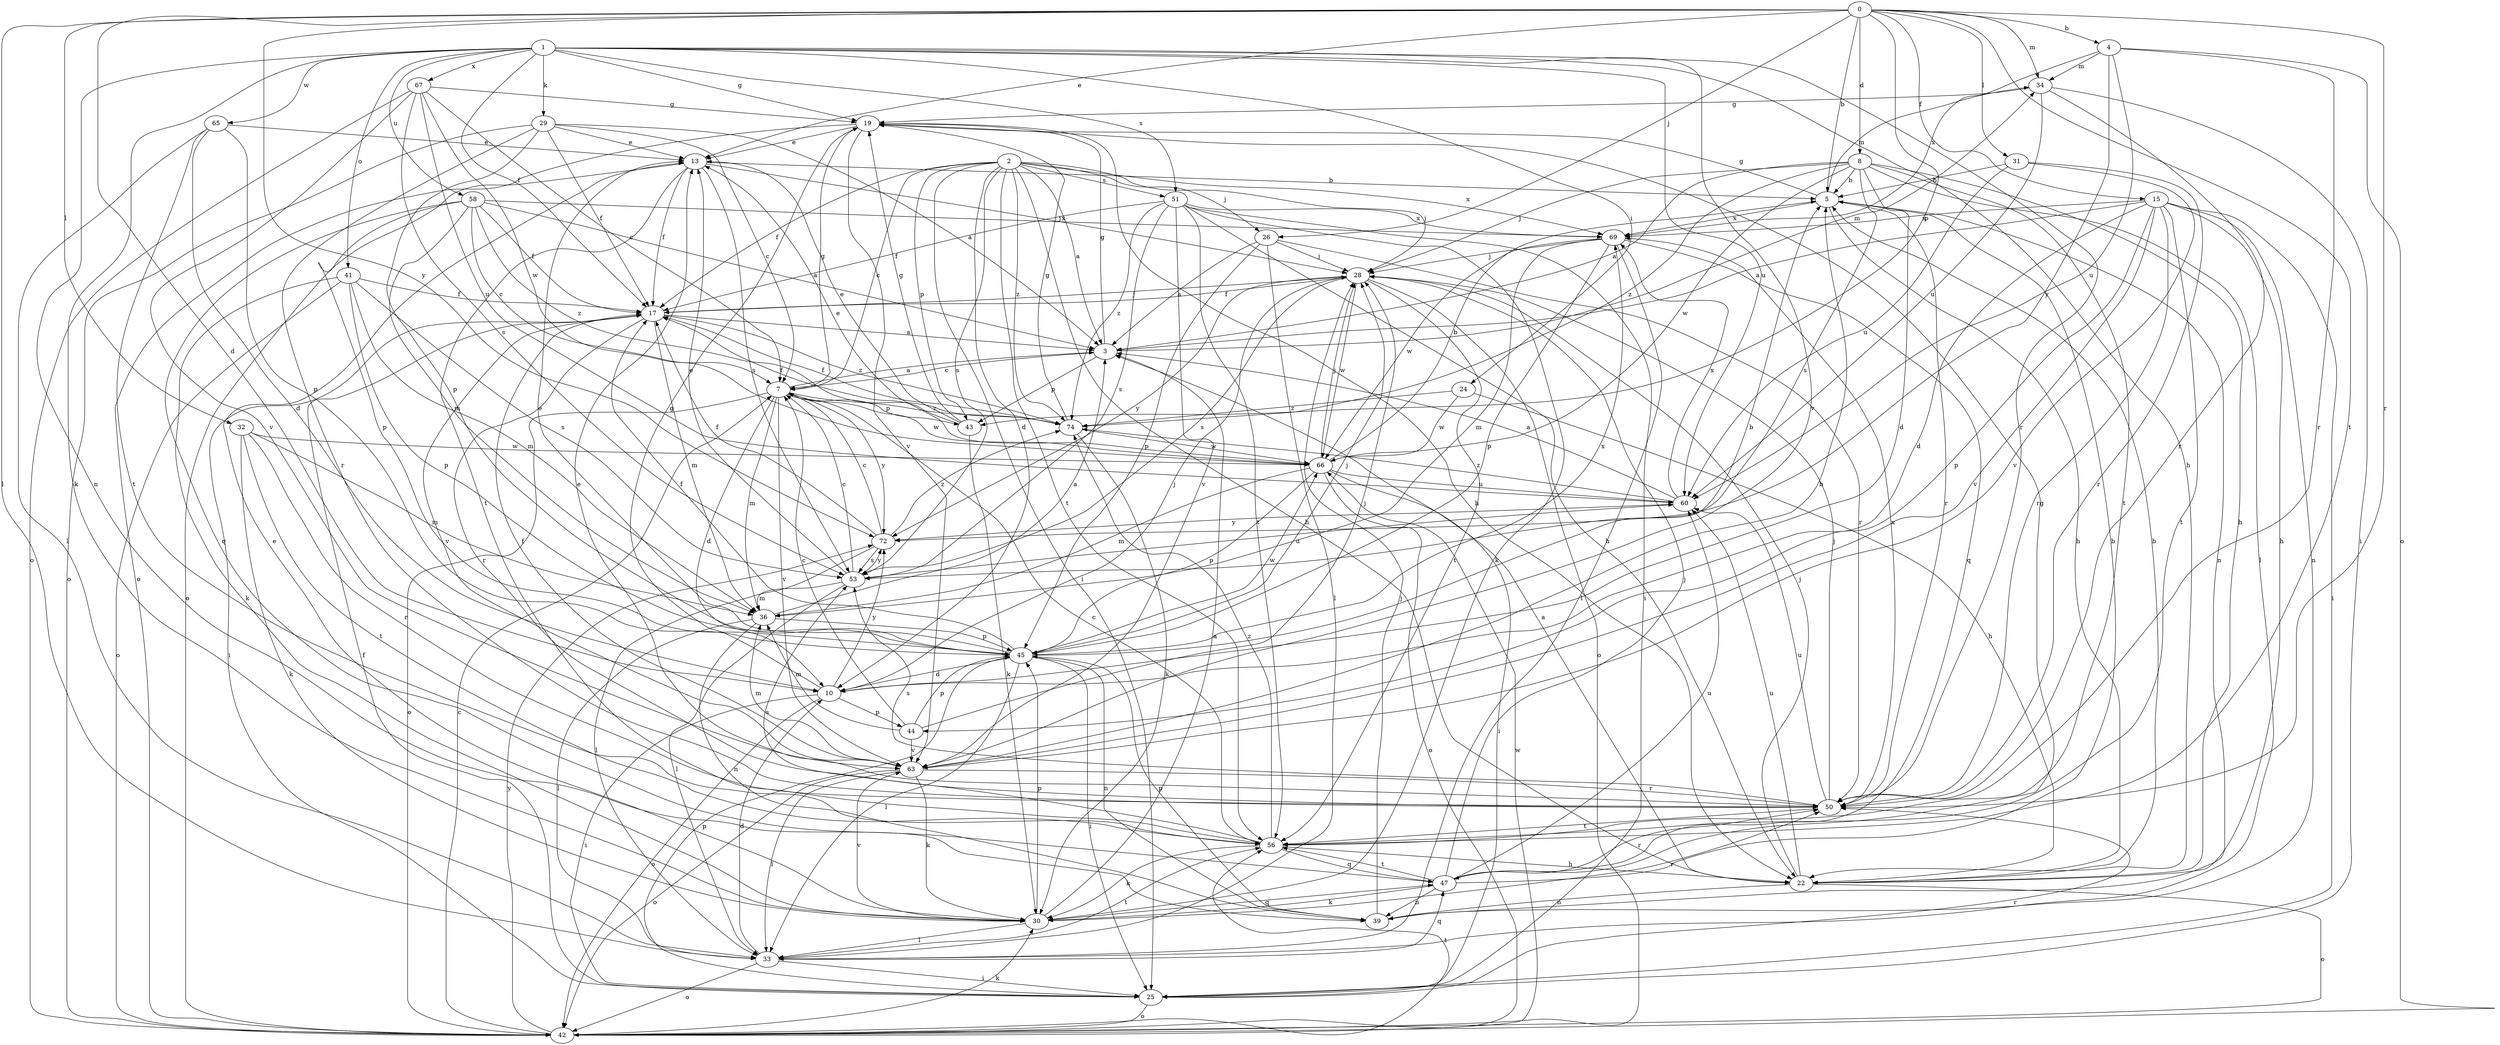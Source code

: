 strict digraph  {
0;
1;
2;
3;
4;
5;
7;
8;
10;
13;
15;
17;
19;
22;
24;
25;
26;
28;
29;
30;
31;
32;
33;
34;
36;
39;
41;
42;
43;
44;
45;
47;
50;
51;
53;
56;
58;
60;
63;
65;
66;
67;
69;
72;
74;
0 -> 4  [label=b];
0 -> 5  [label=b];
0 -> 8  [label=d];
0 -> 10  [label=d];
0 -> 13  [label=e];
0 -> 15  [label=f];
0 -> 26  [label=j];
0 -> 31  [label=l];
0 -> 32  [label=l];
0 -> 33  [label=l];
0 -> 34  [label=m];
0 -> 43  [label=p];
0 -> 50  [label=r];
0 -> 56  [label=t];
0 -> 72  [label=y];
1 -> 17  [label=f];
1 -> 19  [label=g];
1 -> 22  [label=h];
1 -> 24  [label=i];
1 -> 29  [label=k];
1 -> 30  [label=k];
1 -> 39  [label=n];
1 -> 41  [label=o];
1 -> 50  [label=r];
1 -> 51  [label=s];
1 -> 58  [label=u];
1 -> 60  [label=u];
1 -> 63  [label=v];
1 -> 65  [label=w];
1 -> 67  [label=x];
2 -> 3  [label=a];
2 -> 7  [label=c];
2 -> 10  [label=d];
2 -> 17  [label=f];
2 -> 22  [label=h];
2 -> 25  [label=i];
2 -> 26  [label=j];
2 -> 28  [label=j];
2 -> 43  [label=p];
2 -> 51  [label=s];
2 -> 53  [label=s];
2 -> 56  [label=t];
2 -> 69  [label=x];
2 -> 74  [label=z];
3 -> 7  [label=c];
3 -> 19  [label=g];
3 -> 34  [label=m];
3 -> 43  [label=p];
4 -> 34  [label=m];
4 -> 42  [label=o];
4 -> 50  [label=r];
4 -> 60  [label=u];
4 -> 69  [label=x];
4 -> 72  [label=y];
5 -> 19  [label=g];
5 -> 22  [label=h];
5 -> 34  [label=m];
5 -> 39  [label=n];
5 -> 50  [label=r];
5 -> 69  [label=x];
7 -> 3  [label=a];
7 -> 10  [label=d];
7 -> 19  [label=g];
7 -> 36  [label=m];
7 -> 42  [label=o];
7 -> 43  [label=p];
7 -> 63  [label=v];
7 -> 66  [label=w];
7 -> 72  [label=y];
7 -> 74  [label=z];
8 -> 3  [label=a];
8 -> 5  [label=b];
8 -> 10  [label=d];
8 -> 22  [label=h];
8 -> 28  [label=j];
8 -> 33  [label=l];
8 -> 53  [label=s];
8 -> 56  [label=t];
8 -> 66  [label=w];
8 -> 74  [label=z];
10 -> 19  [label=g];
10 -> 25  [label=i];
10 -> 28  [label=j];
10 -> 42  [label=o];
10 -> 44  [label=p];
10 -> 72  [label=y];
13 -> 5  [label=b];
13 -> 17  [label=f];
13 -> 28  [label=j];
13 -> 42  [label=o];
13 -> 53  [label=s];
13 -> 56  [label=t];
15 -> 3  [label=a];
15 -> 10  [label=d];
15 -> 22  [label=h];
15 -> 25  [label=i];
15 -> 39  [label=n];
15 -> 44  [label=p];
15 -> 50  [label=r];
15 -> 56  [label=t];
15 -> 63  [label=v];
15 -> 69  [label=x];
17 -> 3  [label=a];
17 -> 25  [label=i];
17 -> 28  [label=j];
17 -> 36  [label=m];
17 -> 50  [label=r];
17 -> 63  [label=v];
17 -> 74  [label=z];
19 -> 13  [label=e];
19 -> 22  [label=h];
19 -> 42  [label=o];
19 -> 63  [label=v];
22 -> 3  [label=a];
22 -> 5  [label=b];
22 -> 28  [label=j];
22 -> 39  [label=n];
22 -> 42  [label=o];
22 -> 60  [label=u];
24 -> 22  [label=h];
24 -> 66  [label=w];
24 -> 74  [label=z];
25 -> 17  [label=f];
25 -> 42  [label=o];
25 -> 45  [label=p];
25 -> 50  [label=r];
26 -> 3  [label=a];
26 -> 28  [label=j];
26 -> 33  [label=l];
26 -> 45  [label=p];
26 -> 50  [label=r];
28 -> 17  [label=f];
28 -> 42  [label=o];
28 -> 53  [label=s];
28 -> 56  [label=t];
28 -> 66  [label=w];
28 -> 72  [label=y];
29 -> 3  [label=a];
29 -> 7  [label=c];
29 -> 13  [label=e];
29 -> 17  [label=f];
29 -> 42  [label=o];
29 -> 45  [label=p];
29 -> 50  [label=r];
30 -> 3  [label=a];
30 -> 13  [label=e];
30 -> 33  [label=l];
30 -> 45  [label=p];
30 -> 47  [label=q];
30 -> 50  [label=r];
30 -> 63  [label=v];
31 -> 5  [label=b];
31 -> 50  [label=r];
31 -> 60  [label=u];
31 -> 63  [label=v];
32 -> 30  [label=k];
32 -> 36  [label=m];
32 -> 50  [label=r];
32 -> 56  [label=t];
32 -> 66  [label=w];
33 -> 10  [label=d];
33 -> 25  [label=i];
33 -> 42  [label=o];
33 -> 47  [label=q];
33 -> 56  [label=t];
34 -> 19  [label=g];
34 -> 25  [label=i];
34 -> 50  [label=r];
34 -> 60  [label=u];
36 -> 3  [label=a];
36 -> 33  [label=l];
36 -> 39  [label=n];
36 -> 45  [label=p];
39 -> 28  [label=j];
39 -> 45  [label=p];
41 -> 17  [label=f];
41 -> 30  [label=k];
41 -> 36  [label=m];
41 -> 42  [label=o];
41 -> 45  [label=p];
41 -> 53  [label=s];
42 -> 7  [label=c];
42 -> 30  [label=k];
42 -> 56  [label=t];
42 -> 66  [label=w];
42 -> 72  [label=y];
43 -> 13  [label=e];
43 -> 17  [label=f];
43 -> 19  [label=g];
43 -> 30  [label=k];
44 -> 7  [label=c];
44 -> 28  [label=j];
44 -> 36  [label=m];
44 -> 45  [label=p];
44 -> 63  [label=v];
45 -> 5  [label=b];
45 -> 10  [label=d];
45 -> 13  [label=e];
45 -> 17  [label=f];
45 -> 25  [label=i];
45 -> 28  [label=j];
45 -> 33  [label=l];
45 -> 39  [label=n];
45 -> 66  [label=w];
45 -> 69  [label=x];
47 -> 5  [label=b];
47 -> 19  [label=g];
47 -> 28  [label=j];
47 -> 30  [label=k];
47 -> 39  [label=n];
47 -> 50  [label=r];
47 -> 56  [label=t];
47 -> 60  [label=u];
50 -> 13  [label=e];
50 -> 28  [label=j];
50 -> 53  [label=s];
50 -> 56  [label=t];
50 -> 60  [label=u];
50 -> 69  [label=x];
51 -> 17  [label=f];
51 -> 22  [label=h];
51 -> 25  [label=i];
51 -> 30  [label=k];
51 -> 53  [label=s];
51 -> 56  [label=t];
51 -> 63  [label=v];
51 -> 69  [label=x];
51 -> 74  [label=z];
53 -> 7  [label=c];
53 -> 13  [label=e];
53 -> 33  [label=l];
53 -> 36  [label=m];
53 -> 60  [label=u];
53 -> 72  [label=y];
56 -> 7  [label=c];
56 -> 22  [label=h];
56 -> 30  [label=k];
56 -> 47  [label=q];
56 -> 53  [label=s];
56 -> 74  [label=z];
58 -> 3  [label=a];
58 -> 7  [label=c];
58 -> 17  [label=f];
58 -> 36  [label=m];
58 -> 45  [label=p];
58 -> 47  [label=q];
58 -> 69  [label=x];
58 -> 74  [label=z];
60 -> 3  [label=a];
60 -> 69  [label=x];
60 -> 72  [label=y];
60 -> 74  [label=z];
63 -> 5  [label=b];
63 -> 17  [label=f];
63 -> 30  [label=k];
63 -> 33  [label=l];
63 -> 36  [label=m];
63 -> 42  [label=o];
63 -> 50  [label=r];
65 -> 10  [label=d];
65 -> 13  [label=e];
65 -> 33  [label=l];
65 -> 45  [label=p];
65 -> 56  [label=t];
66 -> 5  [label=b];
66 -> 13  [label=e];
66 -> 25  [label=i];
66 -> 28  [label=j];
66 -> 36  [label=m];
66 -> 42  [label=o];
66 -> 45  [label=p];
66 -> 60  [label=u];
67 -> 7  [label=c];
67 -> 19  [label=g];
67 -> 42  [label=o];
67 -> 53  [label=s];
67 -> 60  [label=u];
67 -> 63  [label=v];
67 -> 66  [label=w];
69 -> 28  [label=j];
69 -> 33  [label=l];
69 -> 36  [label=m];
69 -> 45  [label=p];
69 -> 47  [label=q];
69 -> 66  [label=w];
72 -> 7  [label=c];
72 -> 17  [label=f];
72 -> 33  [label=l];
72 -> 53  [label=s];
72 -> 74  [label=z];
74 -> 17  [label=f];
74 -> 19  [label=g];
74 -> 30  [label=k];
74 -> 66  [label=w];
}
